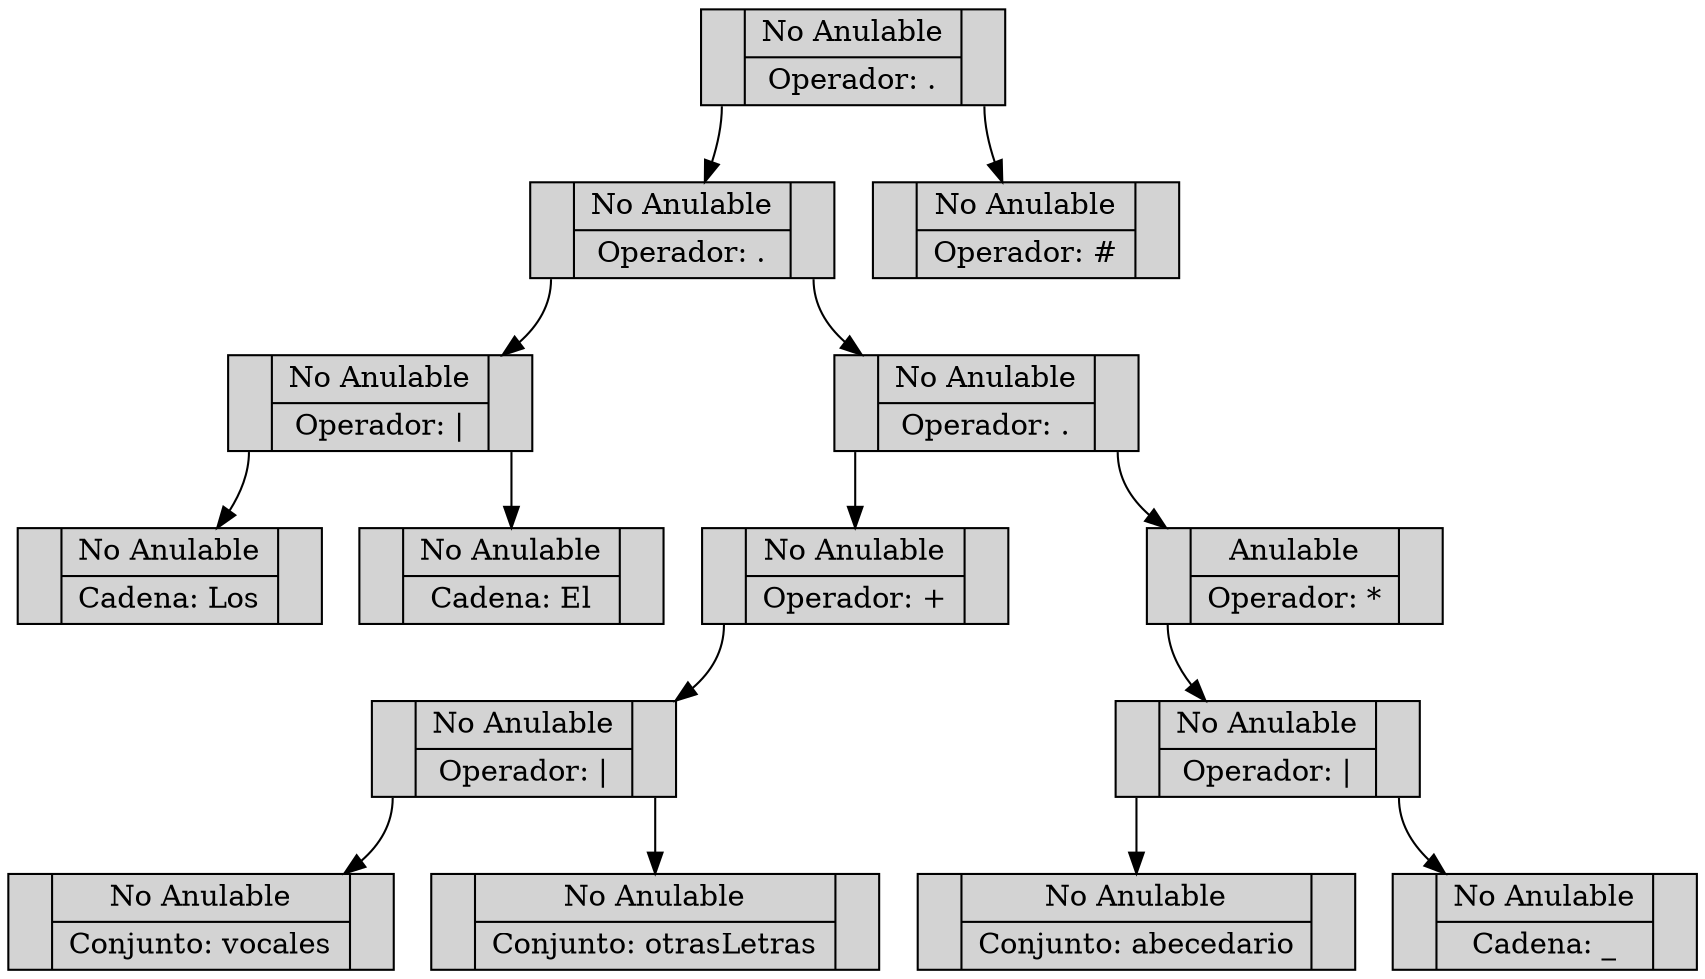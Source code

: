 digraph ARBOL { 
rankdir=TB
node[shape=record,style=filled] 
"0"[label ="<C0>|{<C1>No Anulable|Operador: \.}|<C2>"]; 
"2"[label ="<C0>|{<C1>No Anulable|Operador: \.}|<C2>"]; 
"4"[label ="<C0>|{<C1>No Anulable|Operador: \|}|<C2>"]; 
"5"[label ="<C0>|{<C1>No Anulable|Cadena: Los }|<C2>"]; 
"4":C0->"5"; 
"6"[label ="<C0>|{<C1>No Anulable|Cadena: El }|<C2>"]; 
"4":C2->"6"; 
"2":C0->"4"; 
"7"[label ="<C0>|{<C1>No Anulable|Operador: \.}|<C2>"]; 
"8"[label ="<C0>|{<C1>No Anulable|Operador: \+}|<C2>"]; 
"9"[label ="<C0>|{<C1>No Anulable|Operador: \|}|<C2>"]; 
"10"[label ="<C0>|{<C1>No Anulable|Conjunto: vocales}|<C2>"]; 
"9":C0->"10"; 
"11"[label ="<C0>|{<C1>No Anulable|Conjunto: otrasLetras}|<C2>"]; 
"9":C2->"11"; 
"8":C0->"9"; 
"7":C0->"8"; 
"12"[label ="<C0>|{<C1>Anulable|Operador: \*}|<C2>"]; 
"13"[label ="<C0>|{<C1>No Anulable|Operador: \|}|<C2>"]; 
"14"[label ="<C0>|{<C1>No Anulable|Conjunto: abecedario}|<C2>"]; 
"13":C0->"14"; 
"15"[label ="<C0>|{<C1>No Anulable|Cadena: \_}|<C2>"]; 
"13":C2->"15"; 
"12":C0->"13"; 
"7":C2->"12"; 
"2":C2->"7"; 
"0":C0->"2"; 
"1"[label ="<C0>|{<C1>No Anulable|Operador: \#}|<C2>"]; 
"0":C2->"1"; 

}